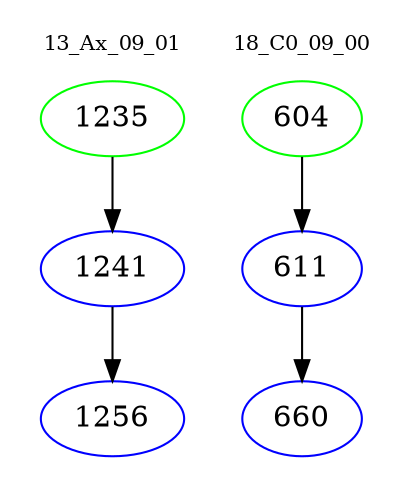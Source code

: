 digraph{
subgraph cluster_0 {
color = white
label = "13_Ax_09_01";
fontsize=10;
T0_1235 [label="1235", color="green"]
T0_1235 -> T0_1241 [color="black"]
T0_1241 [label="1241", color="blue"]
T0_1241 -> T0_1256 [color="black"]
T0_1256 [label="1256", color="blue"]
}
subgraph cluster_1 {
color = white
label = "18_C0_09_00";
fontsize=10;
T1_604 [label="604", color="green"]
T1_604 -> T1_611 [color="black"]
T1_611 [label="611", color="blue"]
T1_611 -> T1_660 [color="black"]
T1_660 [label="660", color="blue"]
}
}
